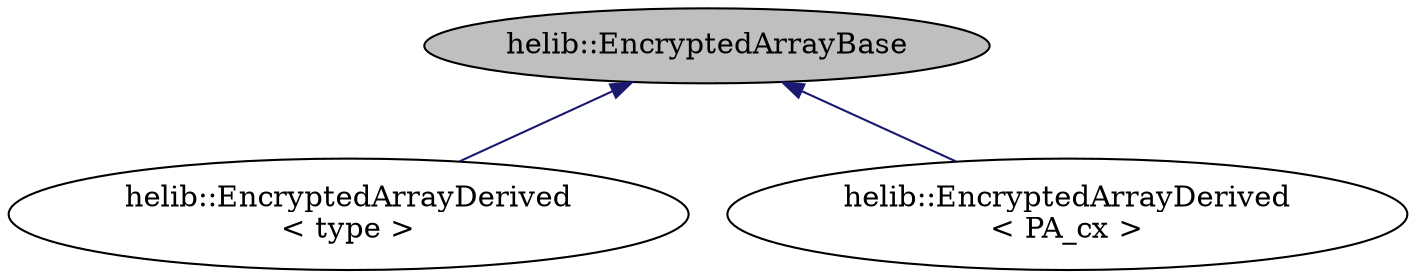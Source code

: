 digraph "helib::EncryptedArrayBase"
{
  N0 [label="helib::EncryptedArrayBase",color="black", fillcolor="grey75", style="filled", fontcolor="black"];
  N0 -> N1 [dir="back",color="midnightblue",style="solid"];
  N1 [label="helib::EncryptedArrayDerived\l\< type \>",color="black", fillcolor="white", style="filled",tooltip="Derived concrete implementation of EncryptedArrayBase. "];
  N0 -> N2 [dir="back",color="midnightblue",style="solid"];
  N2 [label="helib::EncryptedArrayDerived\l\< PA_cx \>",color="black", fillcolor="white", style="filled",tooltip="A different derived class to be used for the approximate-numbers scheme. "];
}

